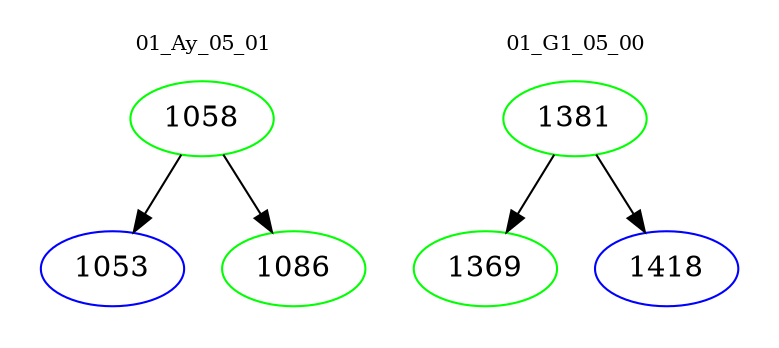 digraph{
subgraph cluster_0 {
color = white
label = "01_Ay_05_01";
fontsize=10;
T0_1058 [label="1058", color="green"]
T0_1058 -> T0_1053 [color="black"]
T0_1053 [label="1053", color="blue"]
T0_1058 -> T0_1086 [color="black"]
T0_1086 [label="1086", color="green"]
}
subgraph cluster_1 {
color = white
label = "01_G1_05_00";
fontsize=10;
T1_1381 [label="1381", color="green"]
T1_1381 -> T1_1369 [color="black"]
T1_1369 [label="1369", color="green"]
T1_1381 -> T1_1418 [color="black"]
T1_1418 [label="1418", color="blue"]
}
}
